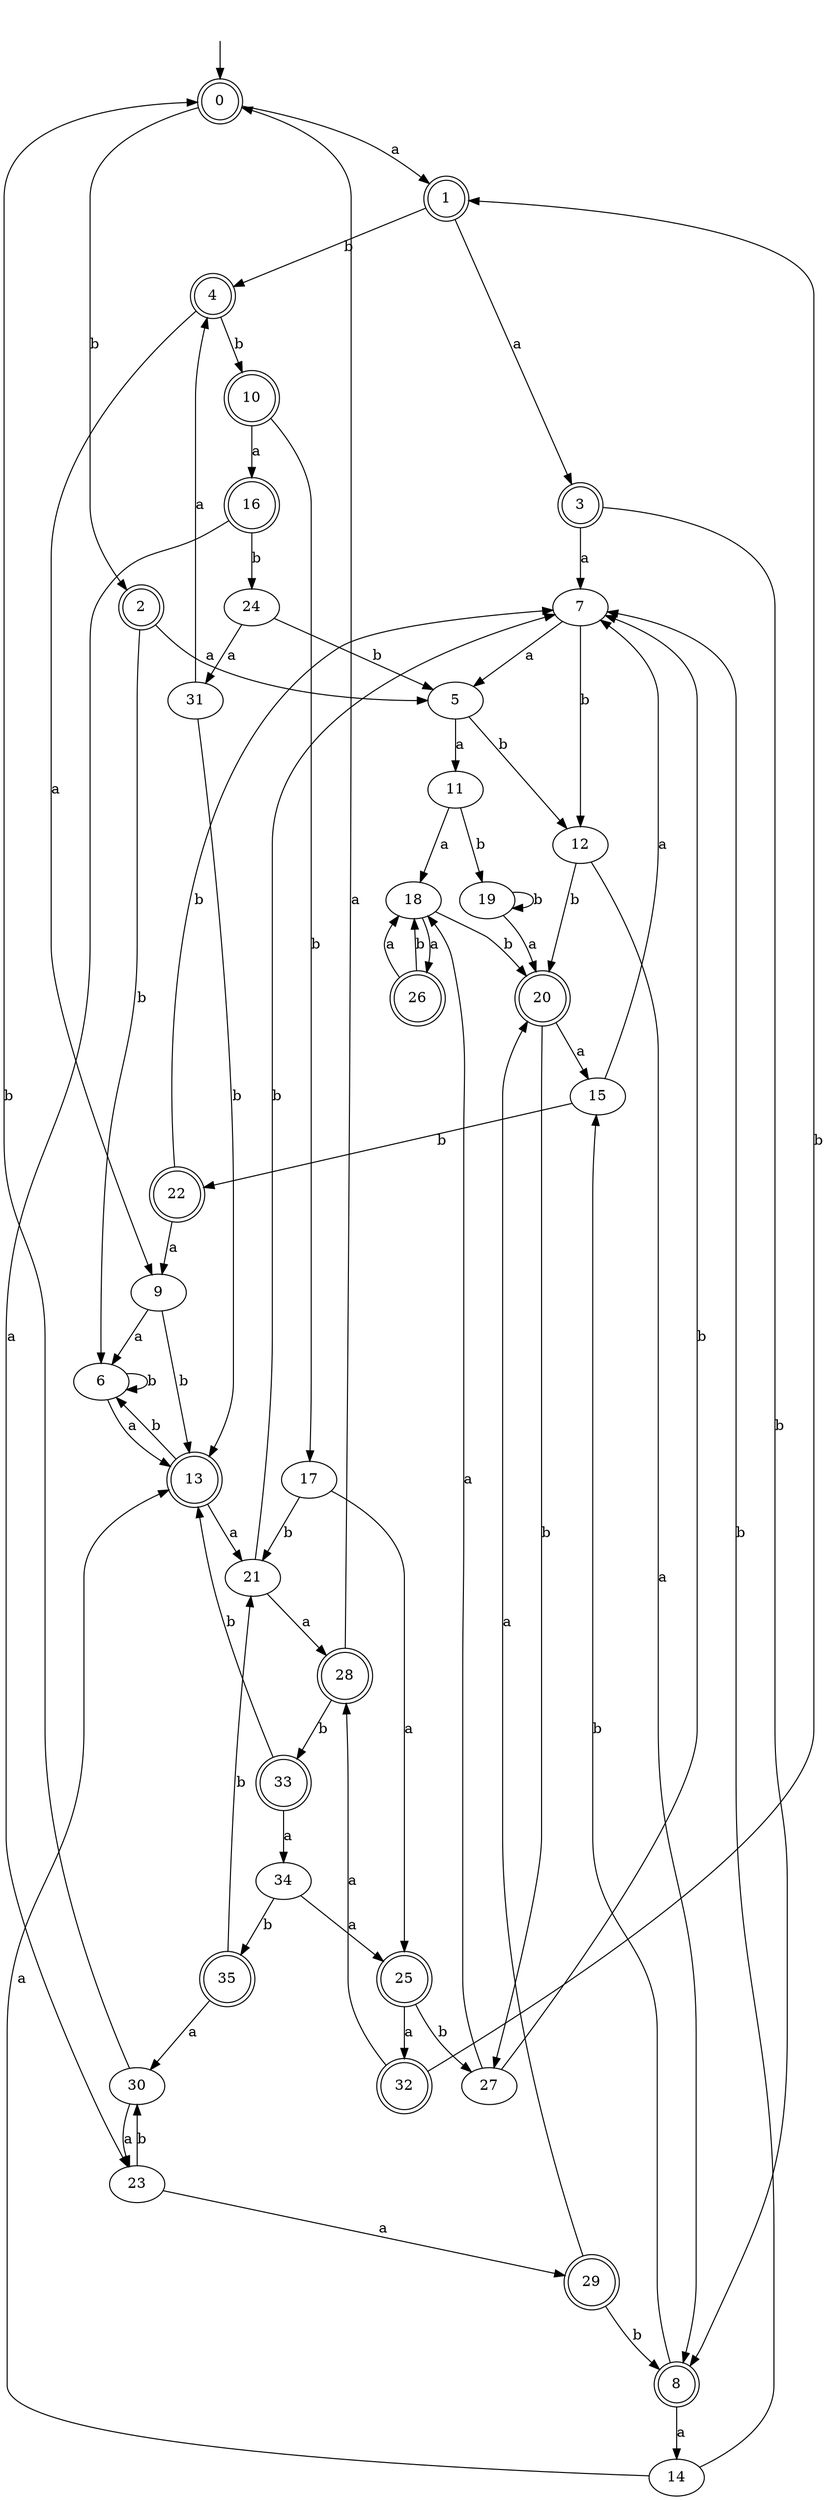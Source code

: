 digraph RandomDFA {
  __start0 [label="", shape=none];
  __start0 -> 0 [label=""];
  0 [shape=circle] [shape=doublecircle]
  0 -> 1 [label="a"]
  0 -> 2 [label="b"]
  1 [shape=doublecircle]
  1 -> 3 [label="a"]
  1 -> 4 [label="b"]
  2 [shape=doublecircle]
  2 -> 5 [label="a"]
  2 -> 6 [label="b"]
  3 [shape=doublecircle]
  3 -> 7 [label="a"]
  3 -> 8 [label="b"]
  4 [shape=doublecircle]
  4 -> 9 [label="a"]
  4 -> 10 [label="b"]
  5
  5 -> 11 [label="a"]
  5 -> 12 [label="b"]
  6
  6 -> 13 [label="a"]
  6 -> 6 [label="b"]
  7
  7 -> 5 [label="a"]
  7 -> 12 [label="b"]
  8 [shape=doublecircle]
  8 -> 14 [label="a"]
  8 -> 15 [label="b"]
  9
  9 -> 6 [label="a"]
  9 -> 13 [label="b"]
  10 [shape=doublecircle]
  10 -> 16 [label="a"]
  10 -> 17 [label="b"]
  11
  11 -> 18 [label="a"]
  11 -> 19 [label="b"]
  12
  12 -> 8 [label="a"]
  12 -> 20 [label="b"]
  13 [shape=doublecircle]
  13 -> 21 [label="a"]
  13 -> 6 [label="b"]
  14
  14 -> 13 [label="a"]
  14 -> 7 [label="b"]
  15
  15 -> 7 [label="a"]
  15 -> 22 [label="b"]
  16 [shape=doublecircle]
  16 -> 23 [label="a"]
  16 -> 24 [label="b"]
  17
  17 -> 25 [label="a"]
  17 -> 21 [label="b"]
  18
  18 -> 26 [label="a"]
  18 -> 20 [label="b"]
  19
  19 -> 20 [label="a"]
  19 -> 19 [label="b"]
  20 [shape=doublecircle]
  20 -> 15 [label="a"]
  20 -> 27 [label="b"]
  21
  21 -> 28 [label="a"]
  21 -> 7 [label="b"]
  22 [shape=doublecircle]
  22 -> 9 [label="a"]
  22 -> 7 [label="b"]
  23
  23 -> 29 [label="a"]
  23 -> 30 [label="b"]
  24
  24 -> 31 [label="a"]
  24 -> 5 [label="b"]
  25 [shape=doublecircle]
  25 -> 32 [label="a"]
  25 -> 27 [label="b"]
  26 [shape=doublecircle]
  26 -> 18 [label="a"]
  26 -> 18 [label="b"]
  27
  27 -> 18 [label="a"]
  27 -> 7 [label="b"]
  28 [shape=doublecircle]
  28 -> 0 [label="a"]
  28 -> 33 [label="b"]
  29 [shape=doublecircle]
  29 -> 20 [label="a"]
  29 -> 8 [label="b"]
  30
  30 -> 23 [label="a"]
  30 -> 0 [label="b"]
  31
  31 -> 4 [label="a"]
  31 -> 13 [label="b"]
  32 [shape=doublecircle]
  32 -> 28 [label="a"]
  32 -> 1 [label="b"]
  33 [shape=doublecircle]
  33 -> 34 [label="a"]
  33 -> 13 [label="b"]
  34
  34 -> 25 [label="a"]
  34 -> 35 [label="b"]
  35 [shape=doublecircle]
  35 -> 30 [label="a"]
  35 -> 21 [label="b"]
}

